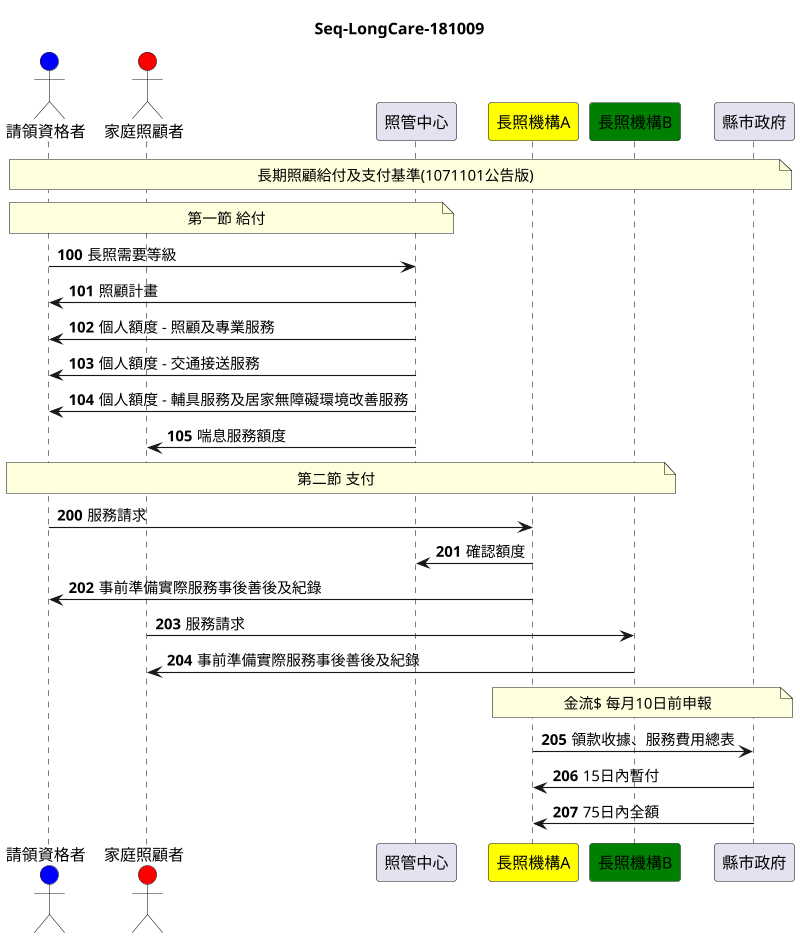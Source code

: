 @startuml
title Seq-LongCare-181009
' 修正「長期照顧（照顧服務、專業服務、交通接送服務、輔具服務及居家無障礙環境改善服務）給付及支付基準」，並自107年11月1日起施行。- 衛生福利部 https://www.mohw.gov.tw/cp-3763-44235-1.html
' 長期照顧給付及支付基準(1071101公告版).pdf
' 直轄市、縣(市)政府辦理長期照顧服務提供者特約簽訂及費用支付作業要點
scale 800 width
actor 請領資格者 as Alice #blue
actor 家庭照顧者 as Bob #red
participant 照管中心 as CM
participant 長照機構A as COA #yellow
participant 長照機構B as COB #green
participant 縣市政府 as GOV
autonumber 100
note over Alice, GOV : 長期照顧給付及支付基準(1071101公告版)
note over Alice, CM : 第一節 給付
Alice -> CM : 長照需要等級
CM -> Alice : 照顧計畫
CM -> Alice : 個人額度 - 照顧及專業服務
CM -> Alice : 個人額度 - 交通接送服務
CM -> Alice : 個人額度 - 輔具服務及居家無障礙環境改善服務
CM -> Bob : 喘息服務額度
note over Alice, COB : 第二節 支付
autonumber 200
Alice -> COA : 服務請求
COA -> CM : 確認額度
COA -> Alice : 事前準備實際服務事後善後及紀錄
Bob -> COB : 服務請求
COB -> Bob : 事前準備實際服務事後善後及紀錄
note over COA, GOV : 金流$ 每月10日前申報
COA -> GOV : 領款收據、服務費用總表
GOV -> COA : 15日內暫付
GOV -> COA : 75日內全額
@enduml